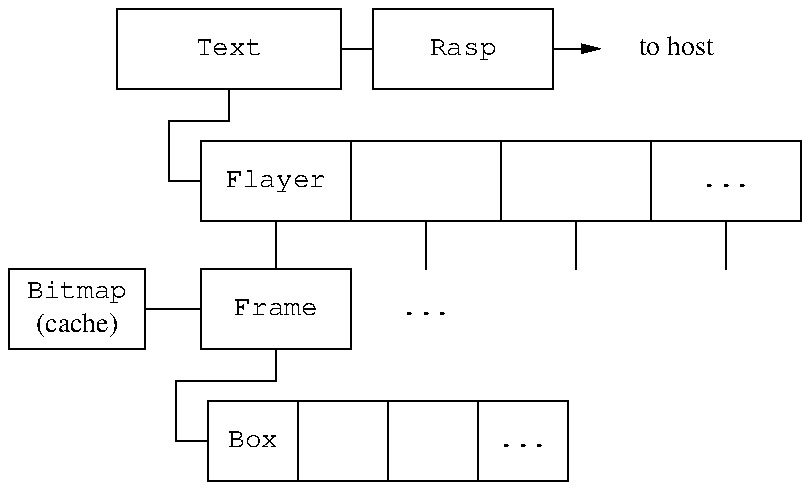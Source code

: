 .PS
scale=100

T: box "\f(CWText\fP" ht 40 wid 112
R: box "\f(CWRasp\fP" ht 40 wid 90 with .w at (T.e.x+16, T.e.y)

line from T.e to R.w
arrow from R.e right 24
box invis "to host" with .w at end of last arrow

line from T.s down 16 then left 30 then down 30 then right 16

FL: box "\f(CWFlayer\fP" ht 40 wid 75 with .w at end of last line
F1: box                  ht 40 wid 75 with .w at FL.e
F2: box                  ht 40 wid 75 with .w at F1.e
F3: box "\&\f(CW...\fP"  ht 40 wid 75 with .w at F2.e

FX: box invis "\f(CW...\fP" ht 40 wid 75 with .n at (F1.s.x, F1.s.y-24)

FR: box "\f(CWFrame\fP" ht 40 wid 75 with .n at (FL.s.x, FL.s.y-24)

line from FL.s to FR.n
line from F1.s down 24
line from F2.s down 24
line from F3.s down 24

BM: box "\f(CWBitmap\fP" "(cache)" ht 40 wid 68 with .e at (FR.w.x-28, FR.w.y)

line from BM.e to FR.w

line from FR.s down 16 then left 50 then down 30 then right 16

B1: box "\f(CWBox\fP"   ht 40 wid 45 with .w at end of last line
B2: box 		ht 40 wid 45 with .w at B1.e
B3: box 		ht 40 wid 45 with .w at B2.e
B4: box "\f(CW...\fP"	ht 40 wid 45 with .w at B3.e

.PE

